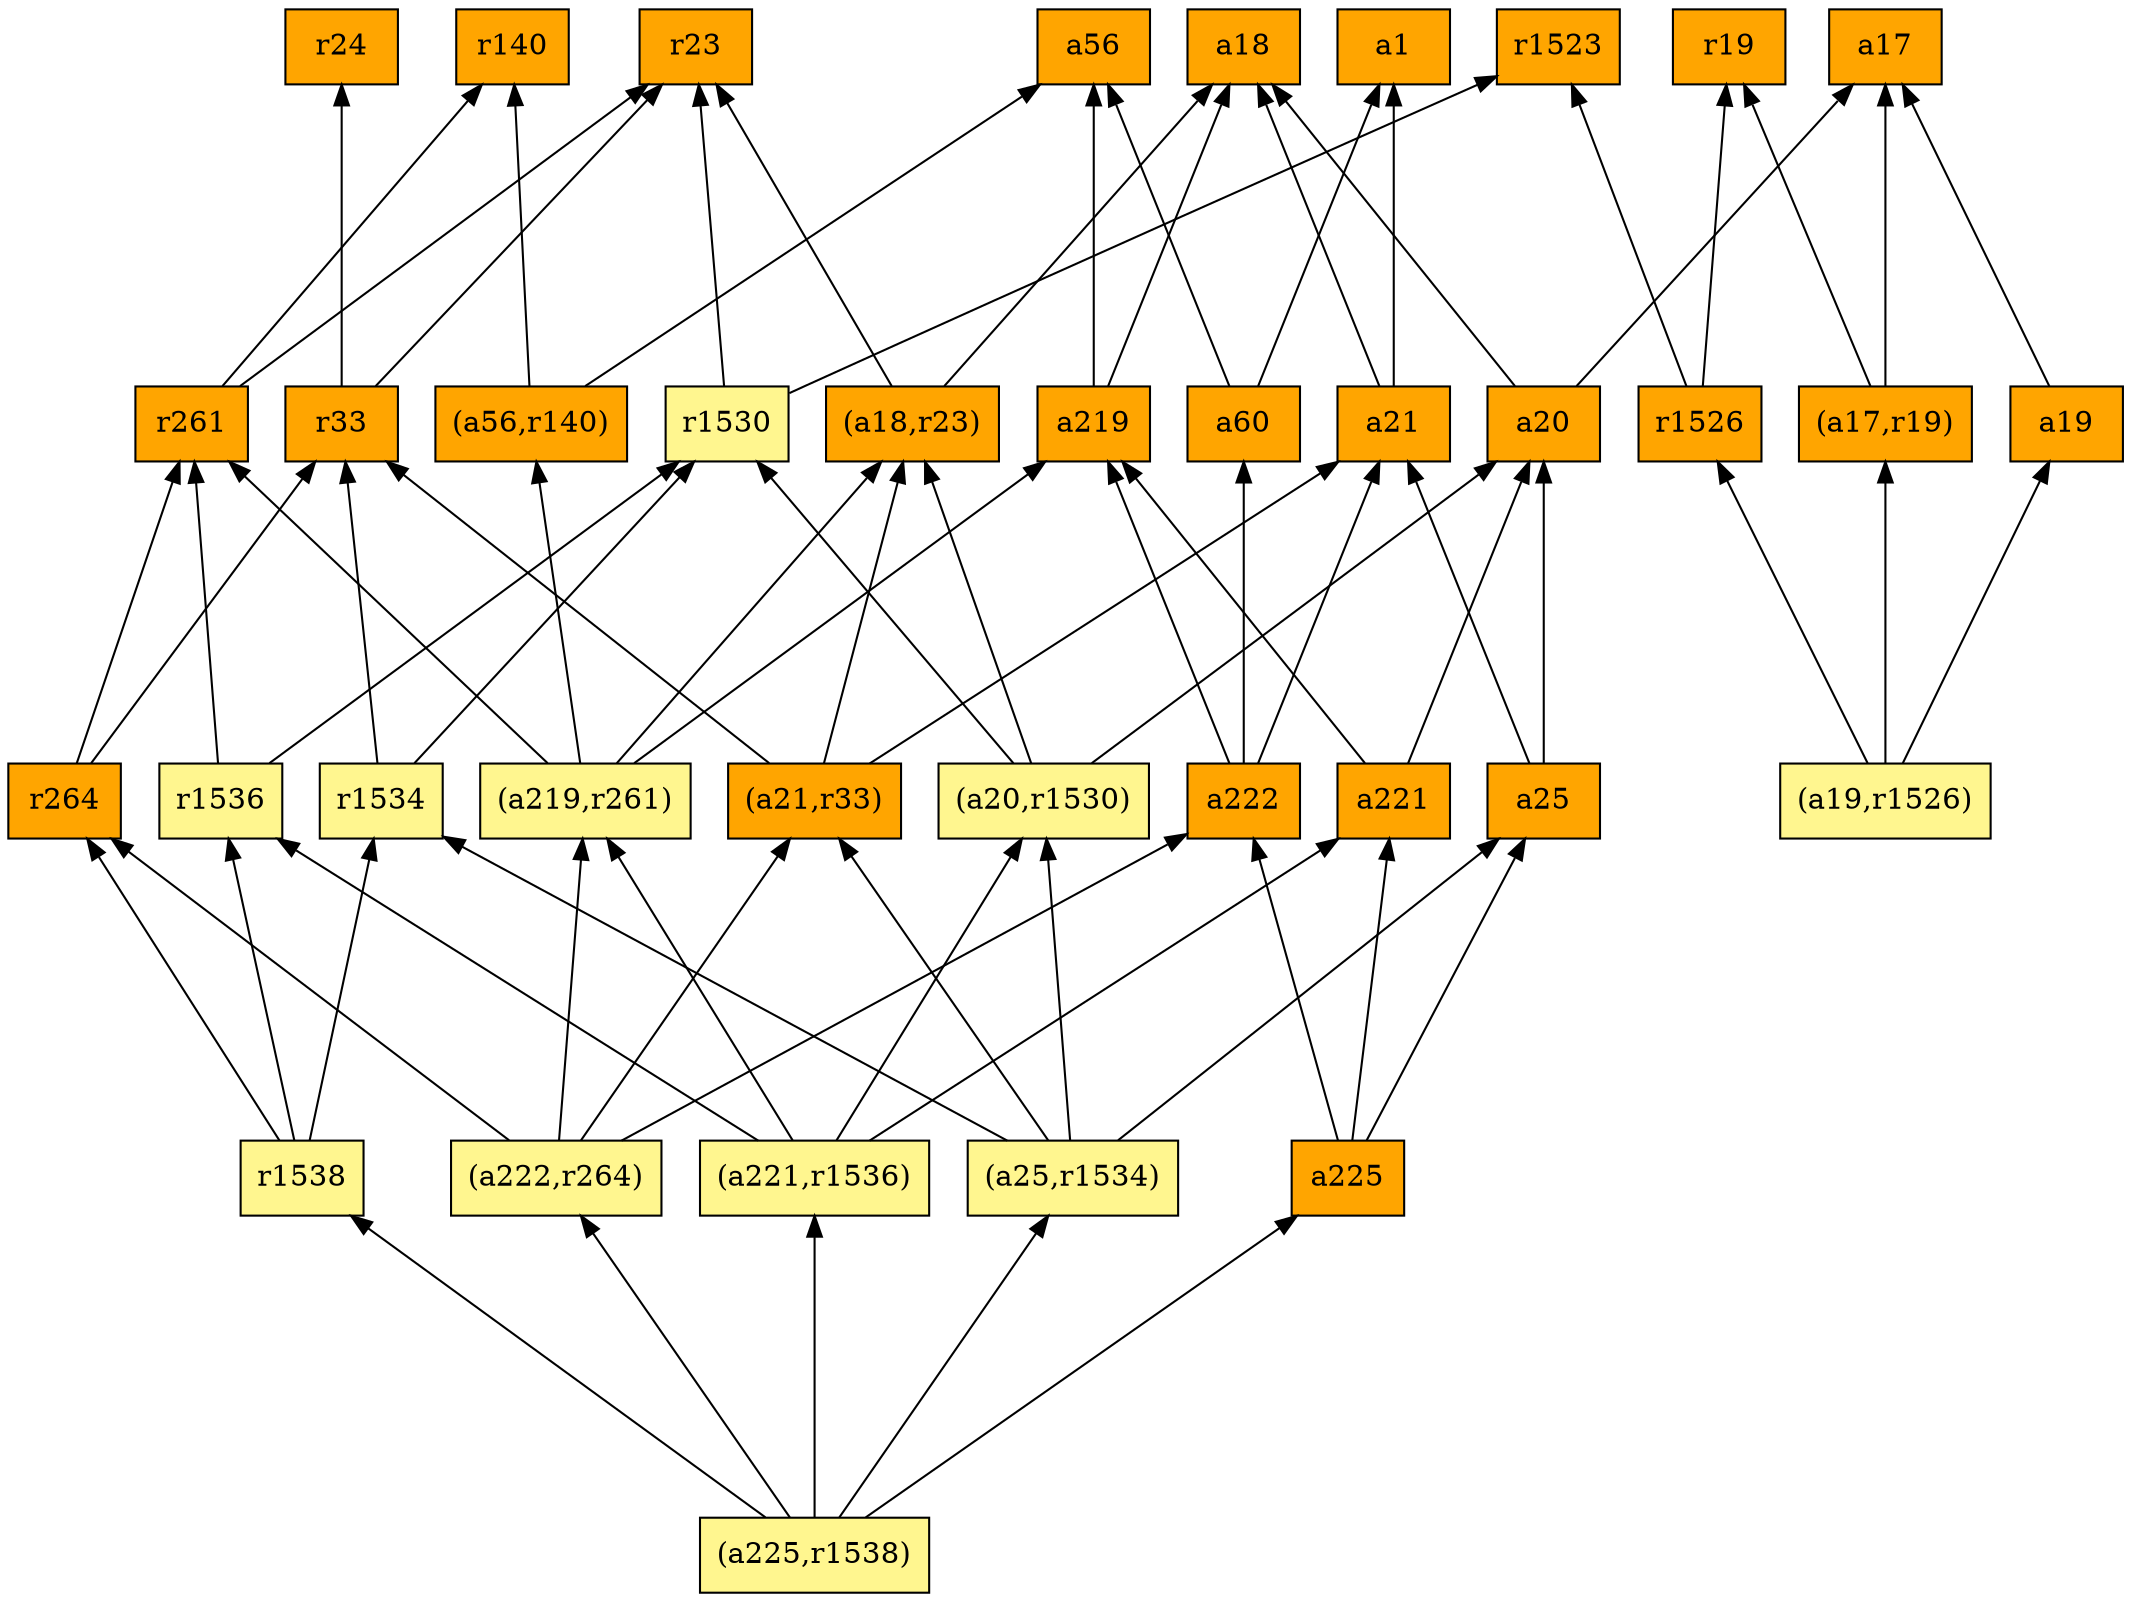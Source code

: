 digraph G {
rankdir=BT;ranksep="2.0";
"r1536" [shape=record,fillcolor=khaki1,style=filled,label="{r1536}"];
"(a17,r19)" [shape=record,fillcolor=orange,style=filled,label="{(a17,r19)}"];
"a221" [shape=record,fillcolor=orange,style=filled,label="{a221}"];
"a219" [shape=record,fillcolor=orange,style=filled,label="{a219}"];
"a21" [shape=record,fillcolor=orange,style=filled,label="{a21}"];
"(a20,r1530)" [shape=record,fillcolor=khaki1,style=filled,label="{(a20,r1530)}"];
"a20" [shape=record,fillcolor=orange,style=filled,label="{a20}"];
"r1538" [shape=record,fillcolor=khaki1,style=filled,label="{r1538}"];
"r261" [shape=record,fillcolor=orange,style=filled,label="{r261}"];
"r24" [shape=record,fillcolor=orange,style=filled,label="{r24}"];
"r33" [shape=record,fillcolor=orange,style=filled,label="{r33}"];
"(a18,r23)" [shape=record,fillcolor=orange,style=filled,label="{(a18,r23)}"];
"(a25,r1534)" [shape=record,fillcolor=khaki1,style=filled,label="{(a25,r1534)}"];
"r1530" [shape=record,fillcolor=khaki1,style=filled,label="{r1530}"];
"r264" [shape=record,fillcolor=orange,style=filled,label="{r264}"];
"(a222,r264)" [shape=record,fillcolor=khaki1,style=filled,label="{(a222,r264)}"];
"r1534" [shape=record,fillcolor=khaki1,style=filled,label="{r1534}"];
"(a219,r261)" [shape=record,fillcolor=khaki1,style=filled,label="{(a219,r261)}"];
"a56" [shape=record,fillcolor=orange,style=filled,label="{a56}"];
"(a21,r33)" [shape=record,fillcolor=orange,style=filled,label="{(a21,r33)}"];
"r1526" [shape=record,fillcolor=orange,style=filled,label="{r1526}"];
"a17" [shape=record,fillcolor=orange,style=filled,label="{a17}"];
"a225" [shape=record,fillcolor=orange,style=filled,label="{a225}"];
"(a225,r1538)" [shape=record,fillcolor=khaki1,style=filled,label="{(a225,r1538)}"];
"a25" [shape=record,fillcolor=orange,style=filled,label="{a25}"];
"a18" [shape=record,fillcolor=orange,style=filled,label="{a18}"];
"(a19,r1526)" [shape=record,fillcolor=khaki1,style=filled,label="{(a19,r1526)}"];
"(a221,r1536)" [shape=record,fillcolor=khaki1,style=filled,label="{(a221,r1536)}"];
"a1" [shape=record,fillcolor=orange,style=filled,label="{a1}"];
"(a56,r140)" [shape=record,fillcolor=orange,style=filled,label="{(a56,r140)}"];
"r140" [shape=record,fillcolor=orange,style=filled,label="{r140}"];
"a60" [shape=record,fillcolor=orange,style=filled,label="{a60}"];
"a222" [shape=record,fillcolor=orange,style=filled,label="{a222}"];
"r19" [shape=record,fillcolor=orange,style=filled,label="{r19}"];
"r23" [shape=record,fillcolor=orange,style=filled,label="{r23}"];
"a19" [shape=record,fillcolor=orange,style=filled,label="{a19}"];
"r1523" [shape=record,fillcolor=orange,style=filled,label="{r1523}"];
"r1536" -> "r261"
"r1536" -> "r1530"
"(a17,r19)" -> "r19"
"(a17,r19)" -> "a17"
"a221" -> "a20"
"a221" -> "a219"
"a219" -> "a56"
"a219" -> "a18"
"a21" -> "a1"
"a21" -> "a18"
"(a20,r1530)" -> "a20"
"(a20,r1530)" -> "(a18,r23)"
"(a20,r1530)" -> "r1530"
"a20" -> "a18"
"a20" -> "a17"
"r1538" -> "r1534"
"r1538" -> "r1536"
"r1538" -> "r264"
"r261" -> "r23"
"r261" -> "r140"
"r33" -> "r24"
"r33" -> "r23"
"(a18,r23)" -> "a18"
"(a18,r23)" -> "r23"
"(a25,r1534)" -> "r1534"
"(a25,r1534)" -> "(a20,r1530)"
"(a25,r1534)" -> "(a21,r33)"
"(a25,r1534)" -> "a25"
"r1530" -> "r1523"
"r1530" -> "r23"
"r264" -> "r261"
"r264" -> "r33"
"(a222,r264)" -> "a222"
"(a222,r264)" -> "(a219,r261)"
"(a222,r264)" -> "(a21,r33)"
"(a222,r264)" -> "r264"
"r1534" -> "r33"
"r1534" -> "r1530"
"(a219,r261)" -> "r261"
"(a219,r261)" -> "(a56,r140)"
"(a219,r261)" -> "(a18,r23)"
"(a219,r261)" -> "a219"
"(a21,r33)" -> "a21"
"(a21,r33)" -> "(a18,r23)"
"(a21,r33)" -> "r33"
"r1526" -> "r19"
"r1526" -> "r1523"
"a225" -> "a25"
"a225" -> "a222"
"a225" -> "a221"
"(a225,r1538)" -> "r1538"
"(a225,r1538)" -> "(a25,r1534)"
"(a225,r1538)" -> "a225"
"(a225,r1538)" -> "(a221,r1536)"
"(a225,r1538)" -> "(a222,r264)"
"a25" -> "a20"
"a25" -> "a21"
"(a19,r1526)" -> "a19"
"(a19,r1526)" -> "r1526"
"(a19,r1526)" -> "(a17,r19)"
"(a221,r1536)" -> "r1536"
"(a221,r1536)" -> "(a20,r1530)"
"(a221,r1536)" -> "(a219,r261)"
"(a221,r1536)" -> "a221"
"(a56,r140)" -> "a56"
"(a56,r140)" -> "r140"
"a60" -> "a1"
"a60" -> "a56"
"a222" -> "a60"
"a222" -> "a219"
"a222" -> "a21"
"a19" -> "a17"
}
